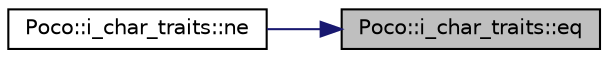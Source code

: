 digraph "Poco::i_char_traits::eq"
{
 // LATEX_PDF_SIZE
  edge [fontname="Helvetica",fontsize="10",labelfontname="Helvetica",labelfontsize="10"];
  node [fontname="Helvetica",fontsize="10",shape=record];
  rankdir="RL";
  Node1 [label="Poco::i_char_traits::eq",height=0.2,width=0.4,color="black", fillcolor="grey75", style="filled", fontcolor="black",tooltip=" "];
  Node1 -> Node2 [dir="back",color="midnightblue",fontsize="10",style="solid"];
  Node2 [label="Poco::i_char_traits::ne",height=0.2,width=0.4,color="black", fillcolor="white", style="filled",URL="$structPoco_1_1i__char__traits.html#a23f812dca53afc893a0f0751376728db",tooltip=" "];
}
